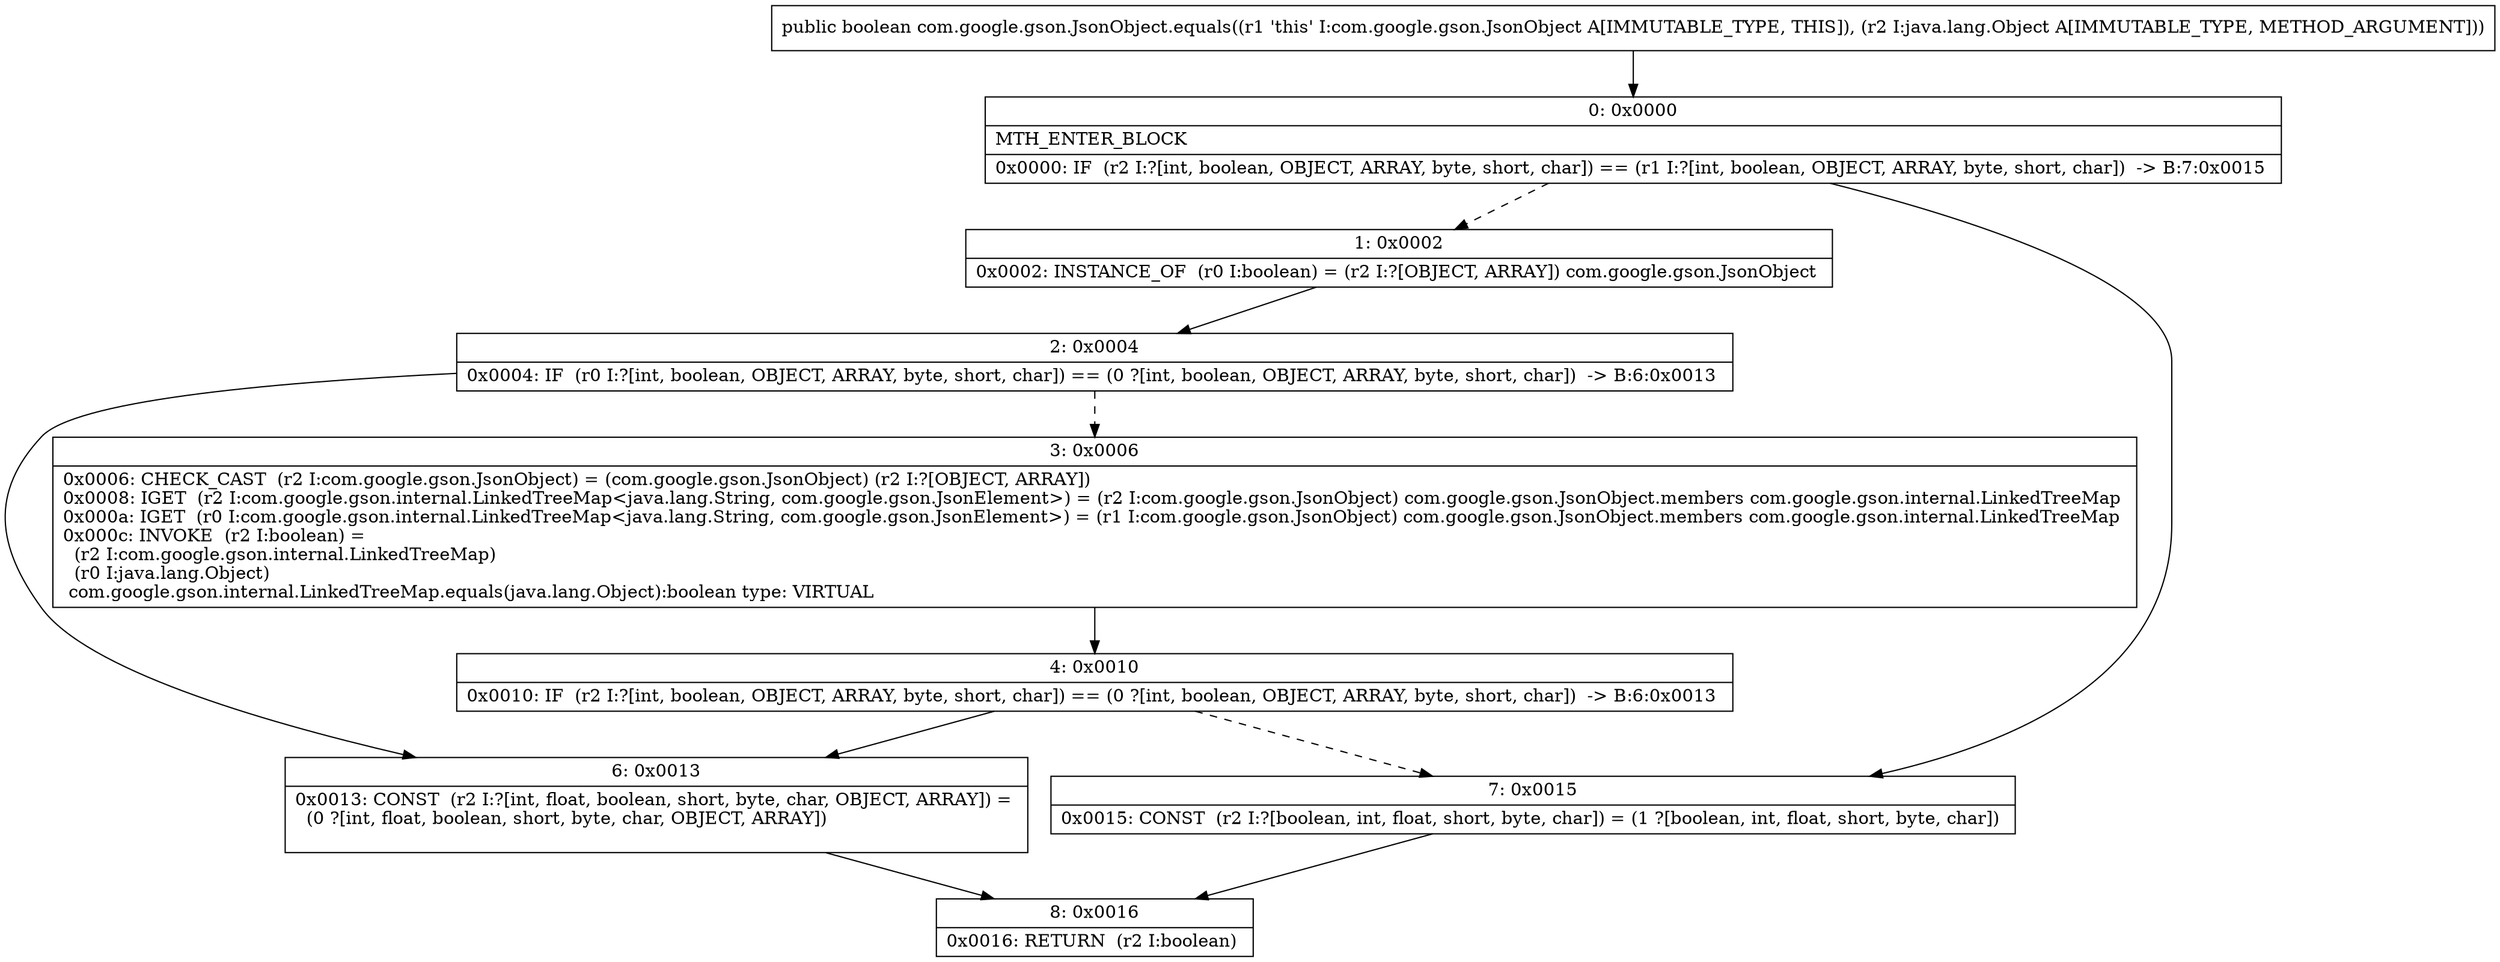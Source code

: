 digraph "CFG forcom.google.gson.JsonObject.equals(Ljava\/lang\/Object;)Z" {
Node_0 [shape=record,label="{0\:\ 0x0000|MTH_ENTER_BLOCK\l|0x0000: IF  (r2 I:?[int, boolean, OBJECT, ARRAY, byte, short, char]) == (r1 I:?[int, boolean, OBJECT, ARRAY, byte, short, char])  \-\> B:7:0x0015 \l}"];
Node_1 [shape=record,label="{1\:\ 0x0002|0x0002: INSTANCE_OF  (r0 I:boolean) = (r2 I:?[OBJECT, ARRAY]) com.google.gson.JsonObject \l}"];
Node_2 [shape=record,label="{2\:\ 0x0004|0x0004: IF  (r0 I:?[int, boolean, OBJECT, ARRAY, byte, short, char]) == (0 ?[int, boolean, OBJECT, ARRAY, byte, short, char])  \-\> B:6:0x0013 \l}"];
Node_3 [shape=record,label="{3\:\ 0x0006|0x0006: CHECK_CAST  (r2 I:com.google.gson.JsonObject) = (com.google.gson.JsonObject) (r2 I:?[OBJECT, ARRAY]) \l0x0008: IGET  (r2 I:com.google.gson.internal.LinkedTreeMap\<java.lang.String, com.google.gson.JsonElement\>) = (r2 I:com.google.gson.JsonObject) com.google.gson.JsonObject.members com.google.gson.internal.LinkedTreeMap \l0x000a: IGET  (r0 I:com.google.gson.internal.LinkedTreeMap\<java.lang.String, com.google.gson.JsonElement\>) = (r1 I:com.google.gson.JsonObject) com.google.gson.JsonObject.members com.google.gson.internal.LinkedTreeMap \l0x000c: INVOKE  (r2 I:boolean) = \l  (r2 I:com.google.gson.internal.LinkedTreeMap)\l  (r0 I:java.lang.Object)\l com.google.gson.internal.LinkedTreeMap.equals(java.lang.Object):boolean type: VIRTUAL \l}"];
Node_4 [shape=record,label="{4\:\ 0x0010|0x0010: IF  (r2 I:?[int, boolean, OBJECT, ARRAY, byte, short, char]) == (0 ?[int, boolean, OBJECT, ARRAY, byte, short, char])  \-\> B:6:0x0013 \l}"];
Node_6 [shape=record,label="{6\:\ 0x0013|0x0013: CONST  (r2 I:?[int, float, boolean, short, byte, char, OBJECT, ARRAY]) = \l  (0 ?[int, float, boolean, short, byte, char, OBJECT, ARRAY])\l \l}"];
Node_7 [shape=record,label="{7\:\ 0x0015|0x0015: CONST  (r2 I:?[boolean, int, float, short, byte, char]) = (1 ?[boolean, int, float, short, byte, char]) \l}"];
Node_8 [shape=record,label="{8\:\ 0x0016|0x0016: RETURN  (r2 I:boolean) \l}"];
MethodNode[shape=record,label="{public boolean com.google.gson.JsonObject.equals((r1 'this' I:com.google.gson.JsonObject A[IMMUTABLE_TYPE, THIS]), (r2 I:java.lang.Object A[IMMUTABLE_TYPE, METHOD_ARGUMENT])) }"];
MethodNode -> Node_0;
Node_0 -> Node_1[style=dashed];
Node_0 -> Node_7;
Node_1 -> Node_2;
Node_2 -> Node_3[style=dashed];
Node_2 -> Node_6;
Node_3 -> Node_4;
Node_4 -> Node_6;
Node_4 -> Node_7[style=dashed];
Node_6 -> Node_8;
Node_7 -> Node_8;
}

